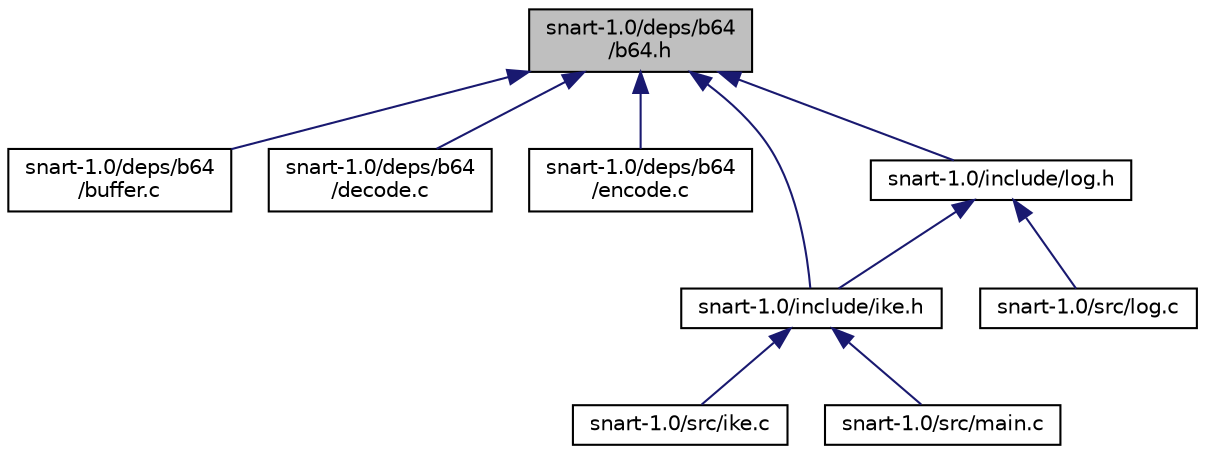 digraph "snart-1.0/deps/b64/b64.h"
{
 // LATEX_PDF_SIZE
  edge [fontname="Helvetica",fontsize="10",labelfontname="Helvetica",labelfontsize="10"];
  node [fontname="Helvetica",fontsize="10",shape=record];
  Node1 [label="snart-1.0/deps/b64\l/b64.h",height=0.2,width=0.4,color="black", fillcolor="grey75", style="filled", fontcolor="black",tooltip=" "];
  Node1 -> Node2 [dir="back",color="midnightblue",fontsize="10",style="solid"];
  Node2 [label="snart-1.0/deps/b64\l/buffer.c",height=0.2,width=0.4,color="black", fillcolor="white", style="filled",URL="$snart-1_80_2deps_2b64_2buffer_8c.html",tooltip=" "];
  Node1 -> Node3 [dir="back",color="midnightblue",fontsize="10",style="solid"];
  Node3 [label="snart-1.0/deps/b64\l/decode.c",height=0.2,width=0.4,color="black", fillcolor="white", style="filled",URL="$snart-1_80_2deps_2b64_2decode_8c.html",tooltip=" "];
  Node1 -> Node4 [dir="back",color="midnightblue",fontsize="10",style="solid"];
  Node4 [label="snart-1.0/deps/b64\l/encode.c",height=0.2,width=0.4,color="black", fillcolor="white", style="filled",URL="$snart-1_80_2deps_2b64_2encode_8c.html",tooltip=" "];
  Node1 -> Node5 [dir="back",color="midnightblue",fontsize="10",style="solid"];
  Node5 [label="snart-1.0/include/log.h",height=0.2,width=0.4,color="black", fillcolor="white", style="filled",URL="$snart-1_80_2include_2log_8h.html",tooltip=" "];
  Node5 -> Node6 [dir="back",color="midnightblue",fontsize="10",style="solid"];
  Node6 [label="snart-1.0/include/ike.h",height=0.2,width=0.4,color="black", fillcolor="white", style="filled",URL="$snart-1_80_2include_2ike_8h.html",tooltip=" "];
  Node6 -> Node7 [dir="back",color="midnightblue",fontsize="10",style="solid"];
  Node7 [label="snart-1.0/src/ike.c",height=0.2,width=0.4,color="black", fillcolor="white", style="filled",URL="$snart-1_80_2src_2ike_8c.html",tooltip=" "];
  Node6 -> Node8 [dir="back",color="midnightblue",fontsize="10",style="solid"];
  Node8 [label="snart-1.0/src/main.c",height=0.2,width=0.4,color="black", fillcolor="white", style="filled",URL="$snart-1_80_2src_2main_8c.html",tooltip=" "];
  Node5 -> Node9 [dir="back",color="midnightblue",fontsize="10",style="solid"];
  Node9 [label="snart-1.0/src/log.c",height=0.2,width=0.4,color="black", fillcolor="white", style="filled",URL="$snart-1_80_2src_2log_8c.html",tooltip=" "];
  Node1 -> Node6 [dir="back",color="midnightblue",fontsize="10",style="solid"];
}
